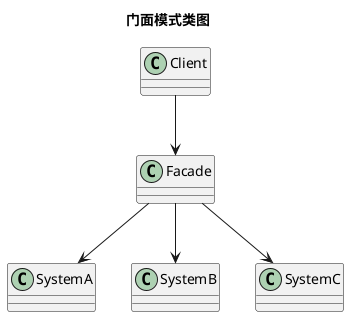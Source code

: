@startuml

title 门面模式类图

class Facade

class SystemA
class SystemB
class SystemC

Facade --> SystemA
Facade --> SystemB
Facade --> SystemC

class Client
Client --> Facade



@enduml